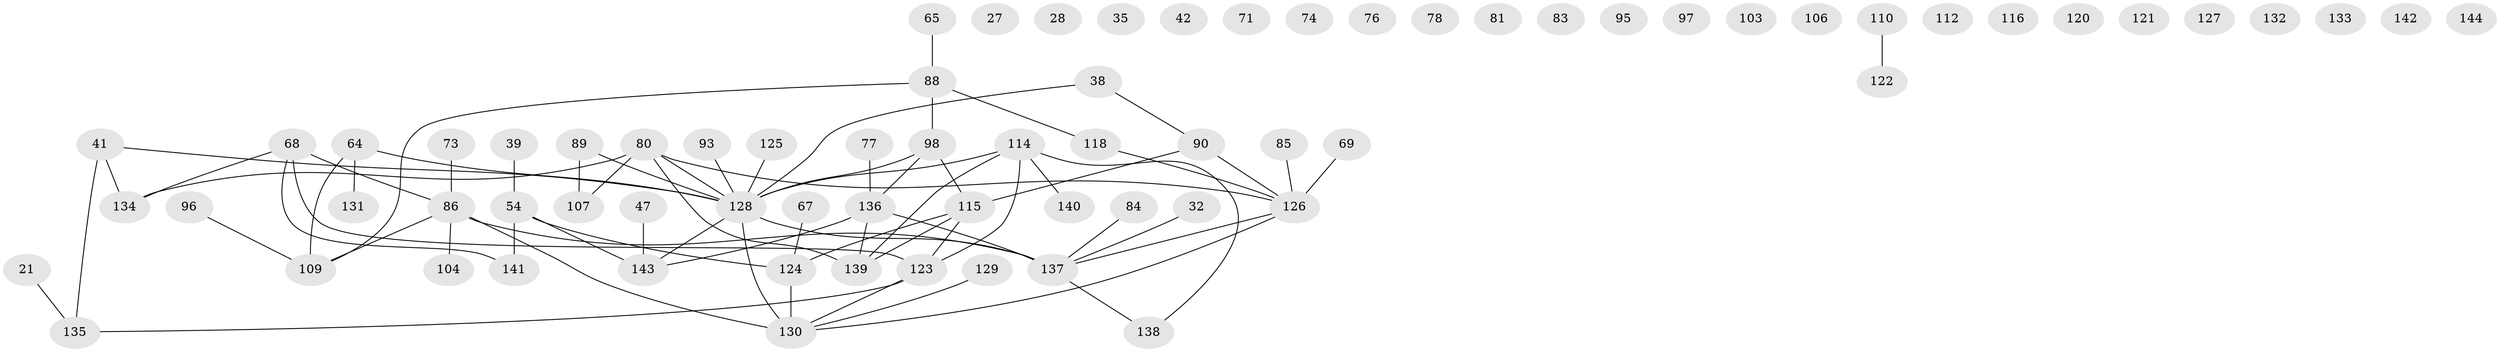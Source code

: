 // original degree distribution, {4: 0.14583333333333334, 1: 0.22916666666666666, 3: 0.2152777777777778, 2: 0.2222222222222222, 6: 0.020833333333333332, 5: 0.020833333333333332, 0: 0.1388888888888889, 7: 0.006944444444444444}
// Generated by graph-tools (version 1.1) at 2025/40/03/09/25 04:40:24]
// undirected, 72 vertices, 71 edges
graph export_dot {
graph [start="1"]
  node [color=gray90,style=filled];
  21;
  27 [super="+15"];
  28;
  32;
  35;
  38;
  39;
  41 [super="+19"];
  42;
  47;
  54 [super="+7"];
  64 [super="+56"];
  65 [super="+61"];
  67;
  68 [super="+50"];
  69;
  71;
  73;
  74 [super="+44"];
  76;
  77;
  78;
  80 [super="+26+79"];
  81;
  83;
  84;
  85;
  86 [super="+6+43"];
  88;
  89 [super="+14+57+62"];
  90 [super="+82"];
  93;
  95;
  96;
  97;
  98 [super="+60"];
  103;
  104 [super="+10+59"];
  106;
  107;
  109 [super="+37+52"];
  110 [super="+40"];
  112;
  114 [super="+91"];
  115 [super="+22+94+20"];
  116;
  118;
  120;
  121 [super="+49"];
  122;
  123 [super="+24+102"];
  124;
  125;
  126 [super="+4+17+48"];
  127;
  128 [super="+12+111+105+113+100"];
  129;
  130 [super="+16+117+101"];
  131;
  132;
  133;
  134 [super="+119"];
  135;
  136 [super="+34+72+66"];
  137 [super="+11+92+70"];
  138 [super="+53"];
  139 [super="+1+63"];
  140;
  141 [super="+75"];
  142;
  143;
  144;
  21 -- 135;
  32 -- 137;
  38 -- 90;
  38 -- 128;
  39 -- 54;
  41 -- 135 [weight=2];
  41 -- 128;
  41 -- 134;
  47 -- 143;
  54 -- 124;
  54 -- 143 [weight=2];
  54 -- 141;
  64 -- 131;
  64 -- 109;
  64 -- 128 [weight=2];
  65 -- 88;
  67 -- 124;
  68 -- 134;
  68 -- 123;
  68 -- 86 [weight=2];
  68 -- 141;
  69 -- 126;
  73 -- 86;
  77 -- 136 [weight=2];
  80 -- 126 [weight=2];
  80 -- 128;
  80 -- 107;
  80 -- 139;
  80 -- 134;
  84 -- 137;
  85 -- 126;
  86 -- 137 [weight=2];
  86 -- 109;
  86 -- 130 [weight=2];
  86 -- 104;
  88 -- 98;
  88 -- 118;
  88 -- 109;
  89 -- 107;
  89 -- 128;
  90 -- 115;
  90 -- 126 [weight=2];
  93 -- 128;
  96 -- 109;
  98 -- 115;
  98 -- 136;
  98 -- 128 [weight=3];
  110 -- 122;
  114 -- 128;
  114 -- 139;
  114 -- 123;
  114 -- 140;
  114 -- 138;
  115 -- 124;
  115 -- 123;
  115 -- 139;
  118 -- 126;
  123 -- 135;
  123 -- 130;
  124 -- 130;
  125 -- 128 [weight=2];
  126 -- 137;
  126 -- 130;
  128 -- 130;
  128 -- 137 [weight=3];
  128 -- 143;
  129 -- 130;
  136 -- 139;
  136 -- 137;
  136 -- 143;
  137 -- 138;
}
